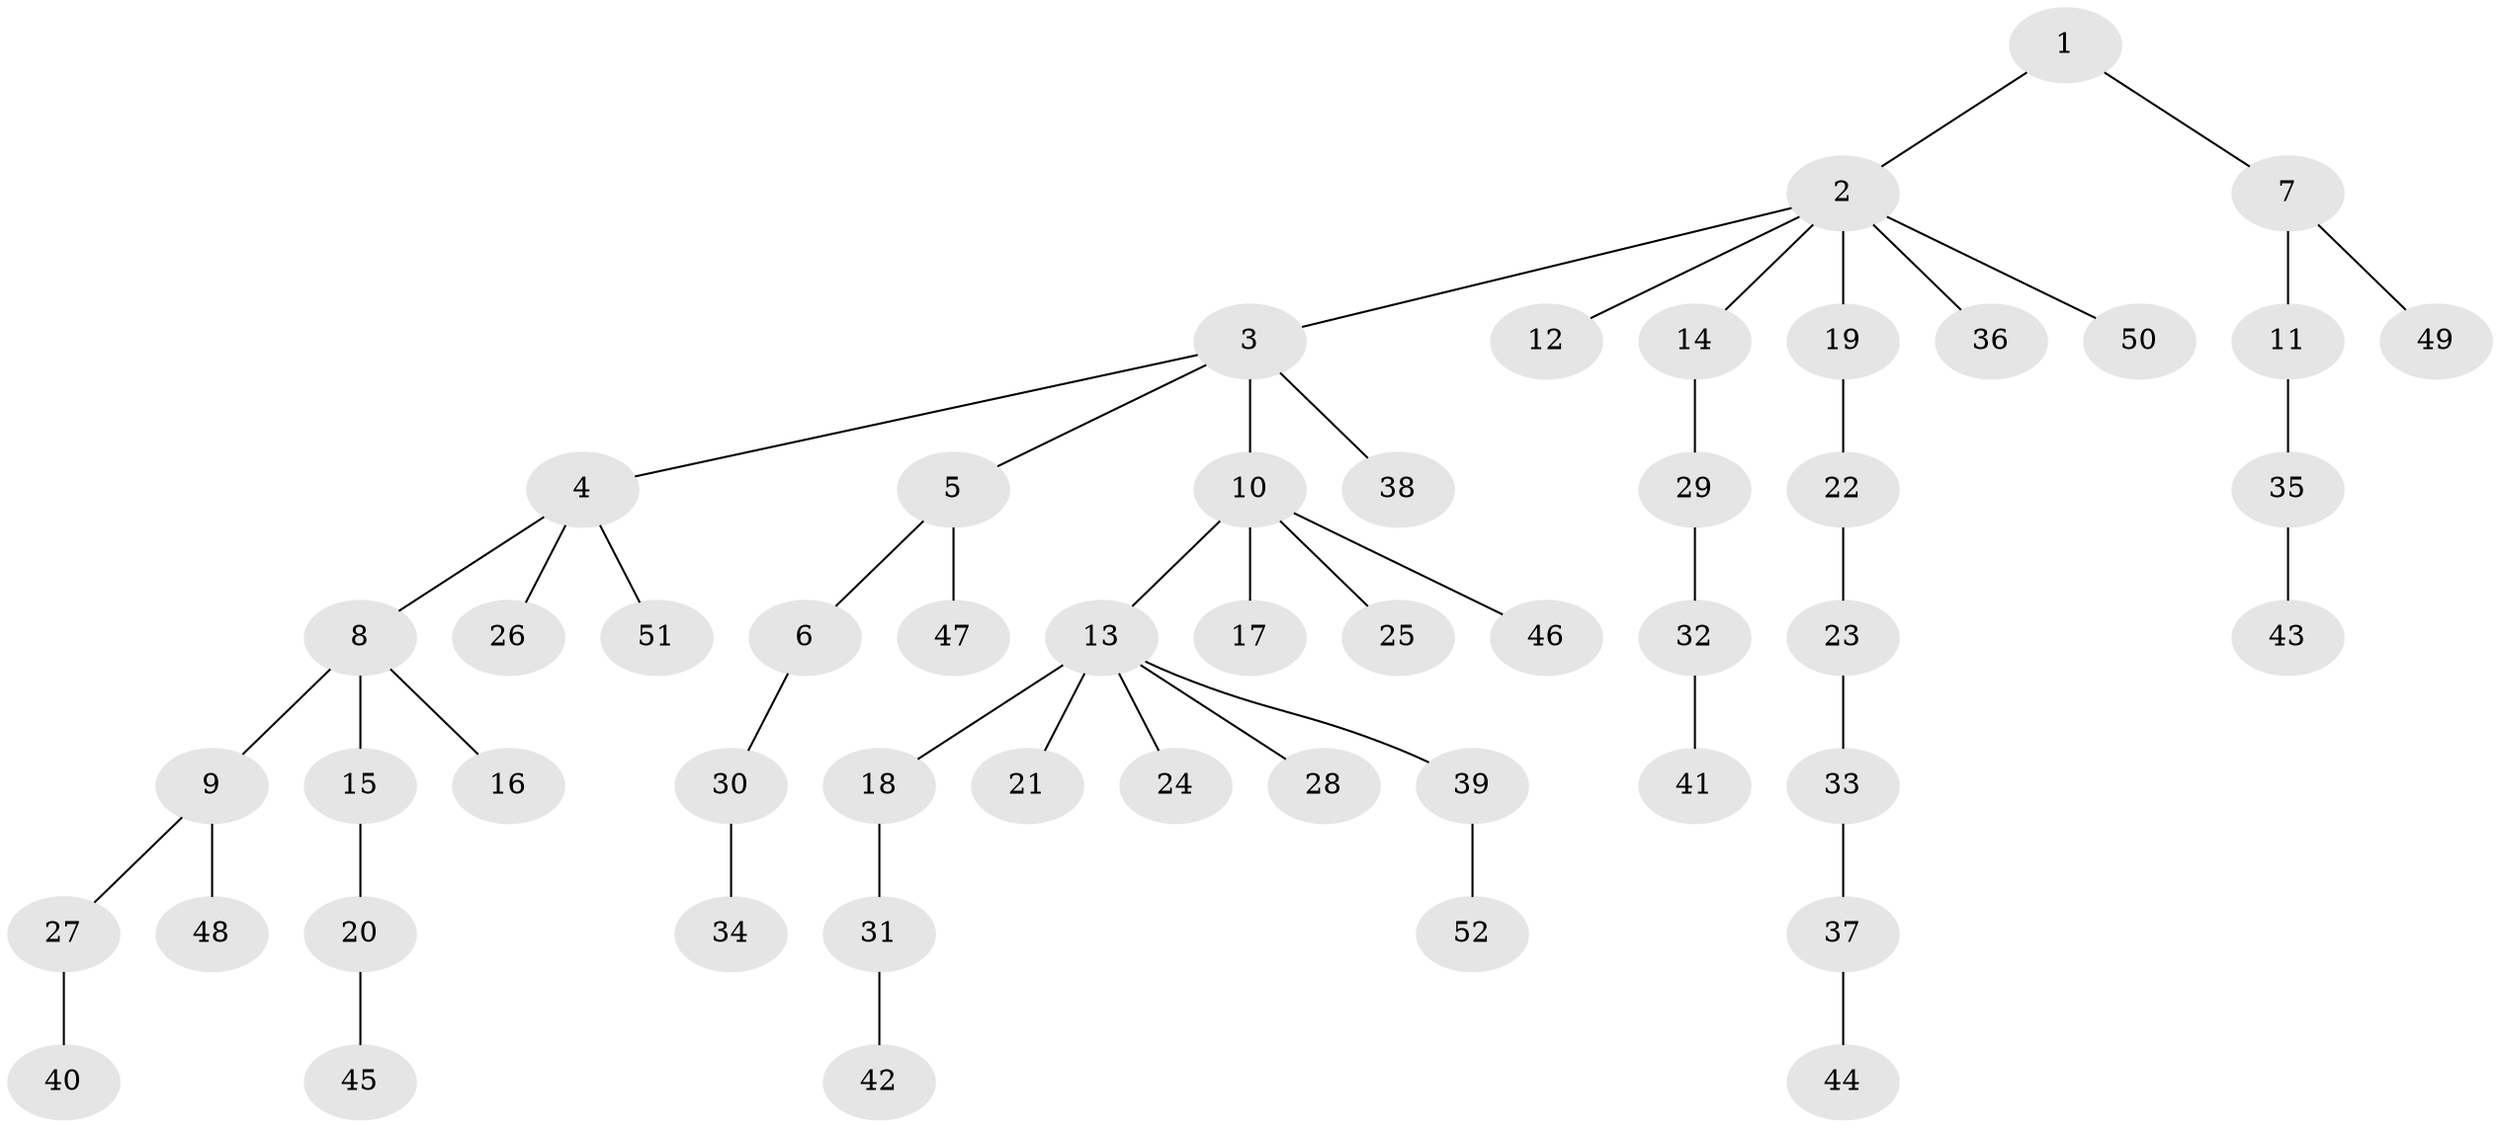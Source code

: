 // original degree distribution, {3: 0.13953488372093023, 8: 0.011627906976744186, 6: 0.023255813953488372, 5: 0.03488372093023256, 4: 0.046511627906976744, 2: 0.22093023255813954, 1: 0.5232558139534884}
// Generated by graph-tools (version 1.1) at 2025/51/03/04/25 22:51:48]
// undirected, 52 vertices, 51 edges
graph export_dot {
  node [color=gray90,style=filled];
  1;
  2;
  3;
  4;
  5;
  6;
  7;
  8;
  9;
  10;
  11;
  12;
  13;
  14;
  15;
  16;
  17;
  18;
  19;
  20;
  21;
  22;
  23;
  24;
  25;
  26;
  27;
  28;
  29;
  30;
  31;
  32;
  33;
  34;
  35;
  36;
  37;
  38;
  39;
  40;
  41;
  42;
  43;
  44;
  45;
  46;
  47;
  48;
  49;
  50;
  51;
  52;
  1 -- 2 [weight=1.0];
  1 -- 7 [weight=1.0];
  2 -- 3 [weight=1.0];
  2 -- 12 [weight=1.0];
  2 -- 14 [weight=1.0];
  2 -- 19 [weight=1.0];
  2 -- 36 [weight=1.0];
  2 -- 50 [weight=1.0];
  3 -- 4 [weight=1.0];
  3 -- 5 [weight=1.0];
  3 -- 10 [weight=1.0];
  3 -- 38 [weight=1.0];
  4 -- 8 [weight=1.0];
  4 -- 26 [weight=1.0];
  4 -- 51 [weight=1.0];
  5 -- 6 [weight=1.0];
  5 -- 47 [weight=1.0];
  6 -- 30 [weight=1.0];
  7 -- 11 [weight=1.0];
  7 -- 49 [weight=1.0];
  8 -- 9 [weight=1.0];
  8 -- 15 [weight=1.0];
  8 -- 16 [weight=1.0];
  9 -- 27 [weight=1.0];
  9 -- 48 [weight=1.0];
  10 -- 13 [weight=1.0];
  10 -- 17 [weight=1.0];
  10 -- 25 [weight=1.0];
  10 -- 46 [weight=1.0];
  11 -- 35 [weight=1.0];
  13 -- 18 [weight=1.0];
  13 -- 21 [weight=1.0];
  13 -- 24 [weight=1.0];
  13 -- 28 [weight=1.0];
  13 -- 39 [weight=1.0];
  14 -- 29 [weight=1.0];
  15 -- 20 [weight=1.0];
  18 -- 31 [weight=1.0];
  19 -- 22 [weight=1.0];
  20 -- 45 [weight=1.0];
  22 -- 23 [weight=1.0];
  23 -- 33 [weight=1.0];
  27 -- 40 [weight=1.0];
  29 -- 32 [weight=1.0];
  30 -- 34 [weight=1.0];
  31 -- 42 [weight=1.0];
  32 -- 41 [weight=2.0];
  33 -- 37 [weight=2.0];
  35 -- 43 [weight=1.0];
  37 -- 44 [weight=1.0];
  39 -- 52 [weight=1.0];
}
